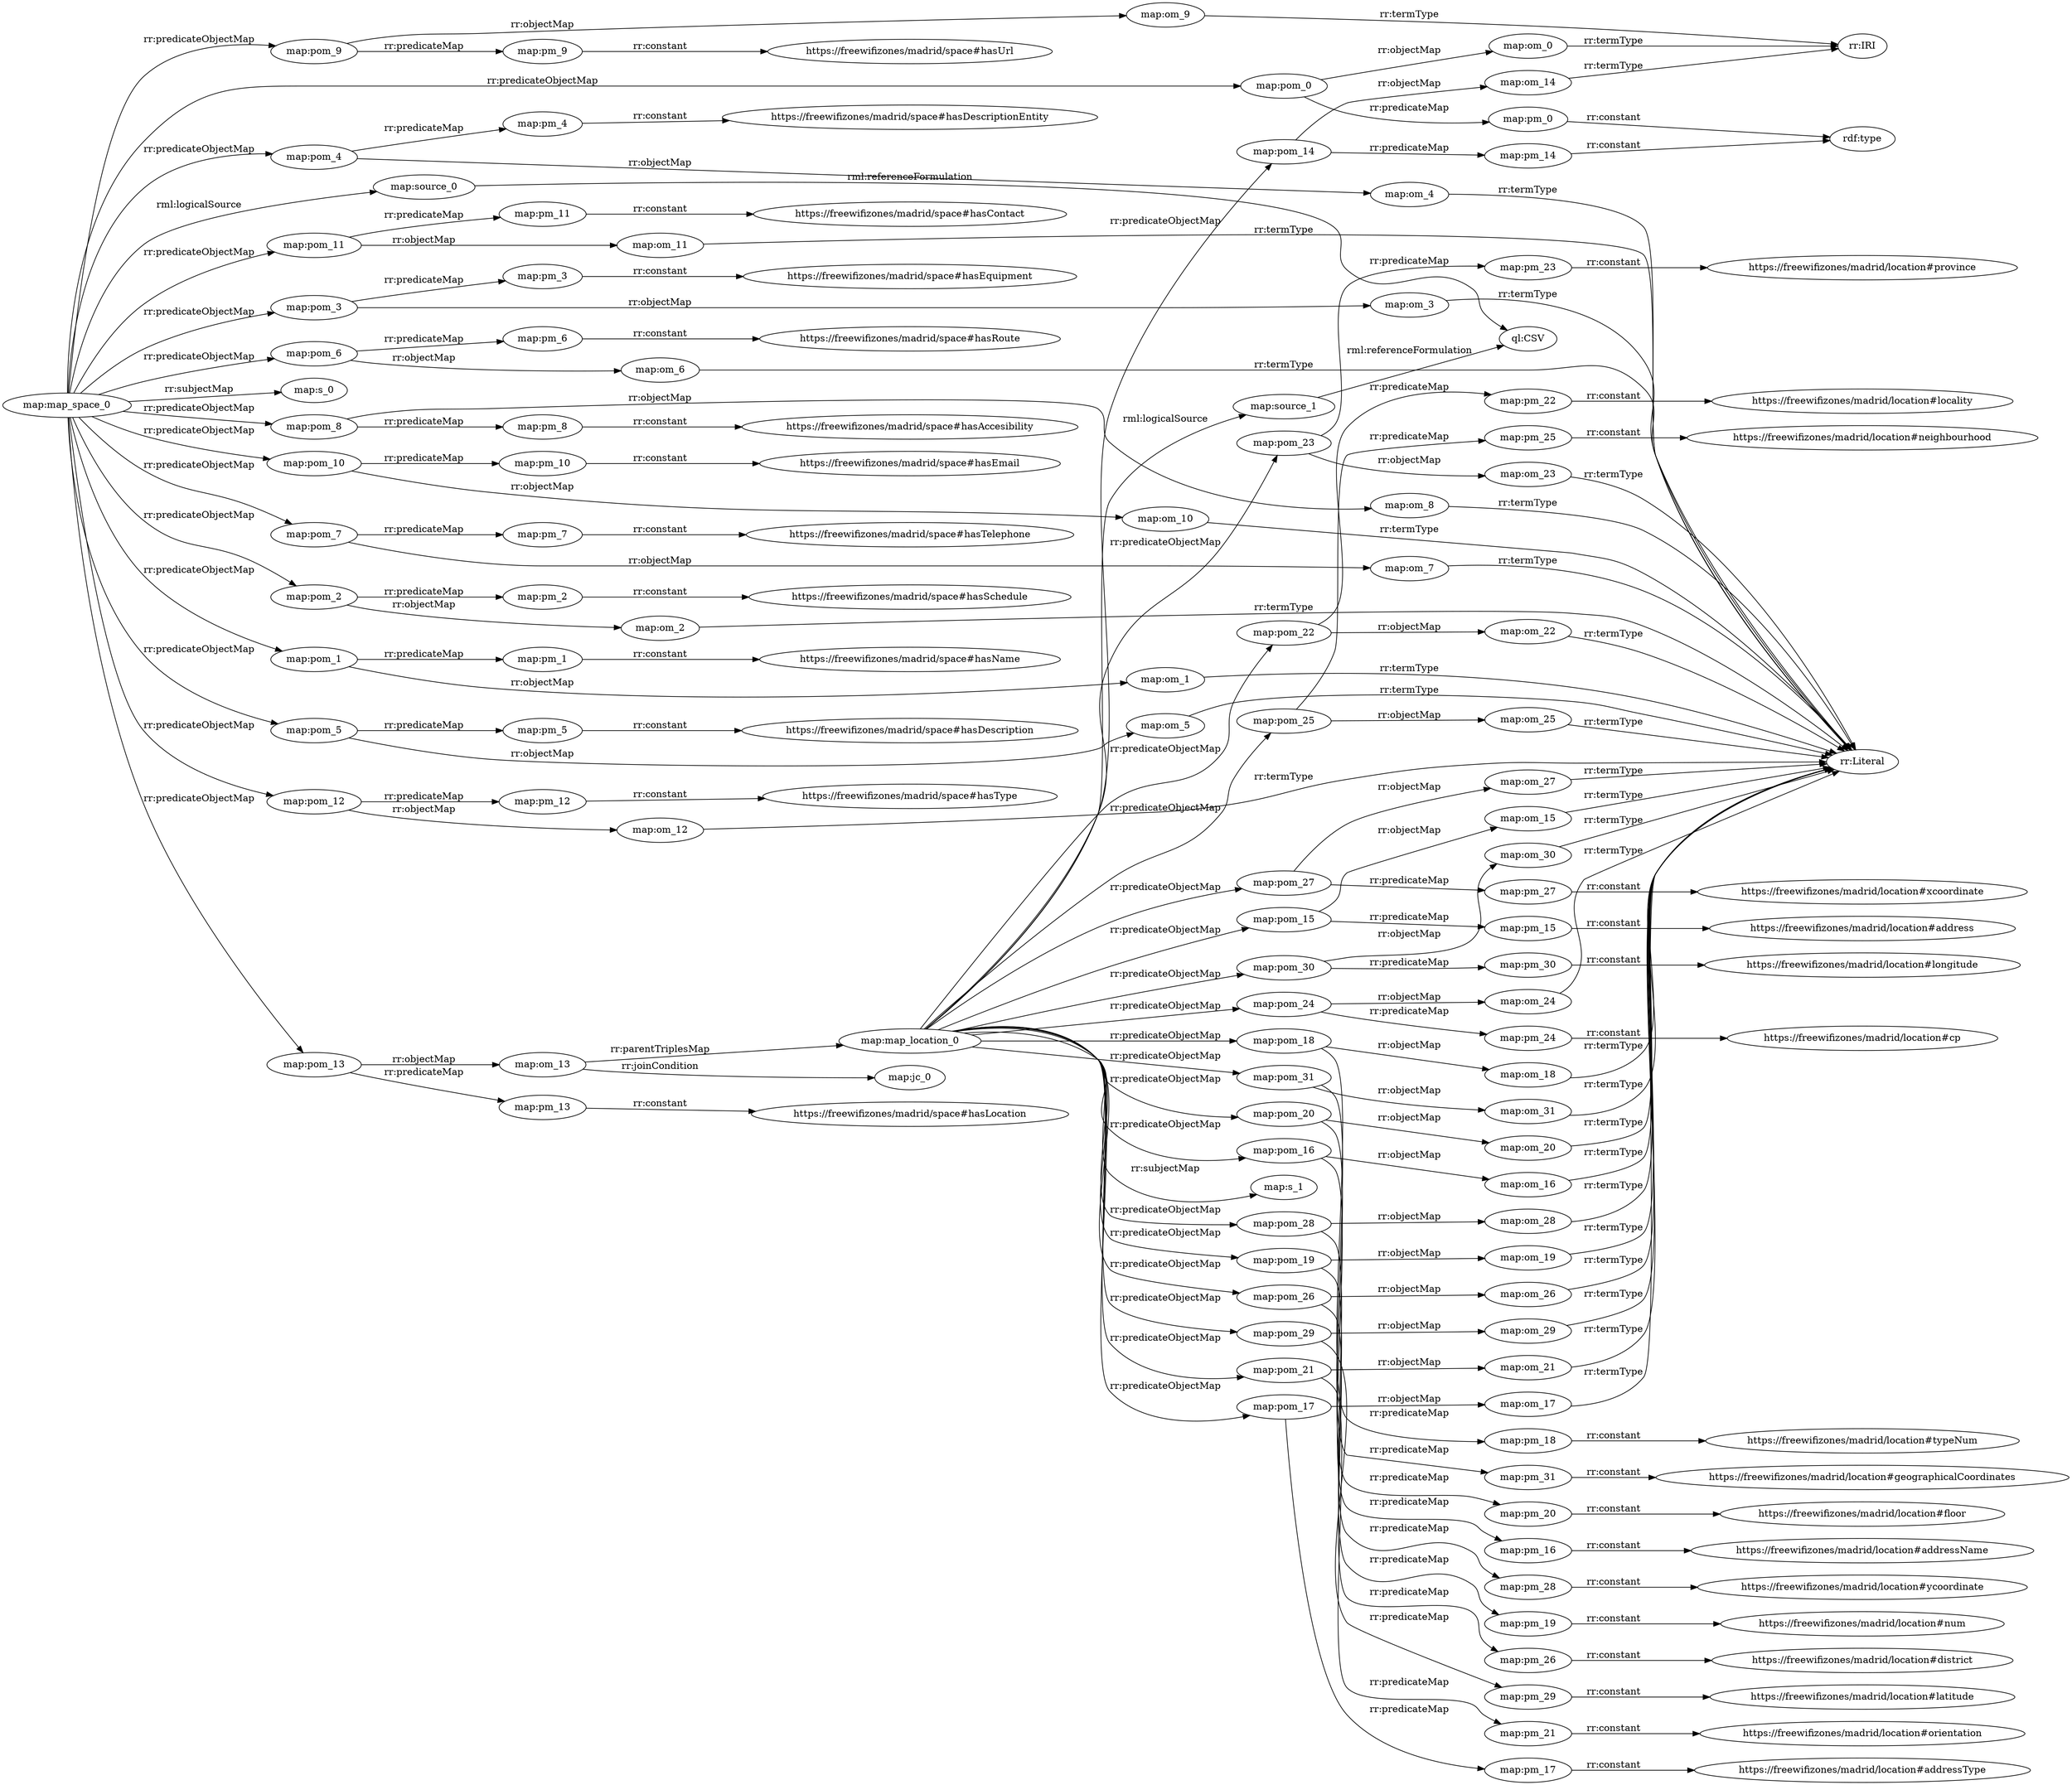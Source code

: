 digraph ar2dtool_diagram { 
rankdir=LR;
size="1501"
	"map:pm_12" -> "https://freewifizones/madrid/space#hasType" [ label = "rr:constant" ];
	"map:om_5" -> "rr:Literal" [ label = "rr:termType" ];
	"map:pm_25" -> "https://freewifizones/madrid/location#neighbourhood" [ label = "rr:constant" ];
	"map:om_17" -> "rr:Literal" [ label = "rr:termType" ];
	"map:pm_4" -> "https://freewifizones/madrid/space#hasDescriptionEntity" [ label = "rr:constant" ];
	"map:source_1" -> "ql:CSV" [ label = "rml:referenceFormulation" ];
	"map:pom_17" -> "map:om_17" [ label = "rr:objectMap" ];
	"map:pom_17" -> "map:pm_17" [ label = "rr:predicateMap" ];
	"map:om_11" -> "rr:Literal" [ label = "rr:termType" ];
	"map:pom_4" -> "map:om_4" [ label = "rr:objectMap" ];
	"map:pom_4" -> "map:pm_4" [ label = "rr:predicateMap" ];
	"map:om_24" -> "rr:Literal" [ label = "rr:termType" ];
	"map:pm_17" -> "https://freewifizones/madrid/location#addressType" [ label = "rr:constant" ];
	"map:pom_11" -> "map:om_11" [ label = "rr:objectMap" ];
	"map:pom_11" -> "map:pm_11" [ label = "rr:predicateMap" ];
	"map:pom_24" -> "map:om_24" [ label = "rr:objectMap" ];
	"map:pom_24" -> "map:pm_24" [ label = "rr:predicateMap" ];
	"map:pm_11" -> "https://freewifizones/madrid/space#hasContact" [ label = "rr:constant" ];
	"map:om_4" -> "rr:Literal" [ label = "rr:termType" ];
	"map:om_31" -> "rr:Literal" [ label = "rr:termType" ];
	"map:pm_9" -> "https://freewifizones/madrid/space#hasUrl" [ label = "rr:constant" ];
	"map:pm_24" -> "https://freewifizones/madrid/location#cp" [ label = "rr:constant" ];
	"map:om_16" -> "rr:Literal" [ label = "rr:termType" ];
	"map:pom_9" -> "map:om_9" [ label = "rr:objectMap" ];
	"map:pom_9" -> "map:pm_9" [ label = "rr:predicateMap" ];
	"map:pom_31" -> "map:om_31" [ label = "rr:objectMap" ];
	"map:pom_31" -> "map:pm_31" [ label = "rr:predicateMap" ];
	"map:om_29" -> "rr:Literal" [ label = "rr:termType" ];
	"map:pm_3" -> "https://freewifizones/madrid/space#hasEquipment" [ label = "rr:constant" ];
	"map:source_0" -> "ql:CSV" [ label = "rml:referenceFormulation" ];
	"map:pom_16" -> "map:om_16" [ label = "rr:objectMap" ];
	"map:pom_16" -> "map:pm_16" [ label = "rr:predicateMap" ];
	"map:om_10" -> "rr:Literal" [ label = "rr:termType" ];
	"map:pm_31" -> "https://freewifizones/madrid/location#geographicalCoordinates" [ label = "rr:constant" ];
	"map:pom_3" -> "map:om_3" [ label = "rr:objectMap" ];
	"map:pom_3" -> "map:pm_3" [ label = "rr:predicateMap" ];
	"map:pom_29" -> "map:om_29" [ label = "rr:objectMap" ];
	"map:pom_29" -> "map:pm_29" [ label = "rr:predicateMap" ];
	"map:map_space_0" -> "map:pom_6" [ label = "rr:predicateObjectMap" ];
	"map:map_space_0" -> "map:pom_11" [ label = "rr:predicateObjectMap" ];
	"map:map_space_0" -> "map:pom_10" [ label = "rr:predicateObjectMap" ];
	"map:map_space_0" -> "map:s_0" [ label = "rr:subjectMap" ];
	"map:map_space_0" -> "map:pom_7" [ label = "rr:predicateObjectMap" ];
	"map:map_space_0" -> "map:pom_4" [ label = "rr:predicateObjectMap" ];
	"map:map_space_0" -> "map:pom_2" [ label = "rr:predicateObjectMap" ];
	"map:map_space_0" -> "map:pom_1" [ label = "rr:predicateObjectMap" ];
	"map:map_space_0" -> "map:pom_5" [ label = "rr:predicateObjectMap" ];
	"map:map_space_0" -> "map:pom_12" [ label = "rr:predicateObjectMap" ];
	"map:map_space_0" -> "map:pom_0" [ label = "rr:predicateObjectMap" ];
	"map:map_space_0" -> "map:pom_8" [ label = "rr:predicateObjectMap" ];
	"map:map_space_0" -> "map:pom_9" [ label = "rr:predicateObjectMap" ];
	"map:map_space_0" -> "map:pom_13" [ label = "rr:predicateObjectMap" ];
	"map:map_space_0" -> "map:source_0" [ label = "rml:logicalSource" ];
	"map:map_space_0" -> "map:pom_3" [ label = "rr:predicateObjectMap" ];
	"map:om_23" -> "rr:Literal" [ label = "rr:termType" ];
	"map:pm_16" -> "https://freewifizones/madrid/location#addressName" [ label = "rr:constant" ];
	"map:om_9" -> "rr:IRI" [ label = "rr:termType" ];
	"map:pm_29" -> "https://freewifizones/madrid/location#latitude" [ label = "rr:constant" ];
	"map:pom_10" -> "map:om_10" [ label = "rr:objectMap" ];
	"map:pom_10" -> "map:pm_10" [ label = "rr:predicateMap" ];
	"map:pom_23" -> "map:om_23" [ label = "rr:objectMap" ];
	"map:pom_23" -> "map:pm_23" [ label = "rr:predicateMap" ];
	"map:pm_10" -> "https://freewifizones/madrid/space#hasEmail" [ label = "rr:constant" ];
	"map:om_3" -> "rr:Literal" [ label = "rr:termType" ];
	"map:om_30" -> "rr:Literal" [ label = "rr:termType" ];
	"map:pm_8" -> "https://freewifizones/madrid/space#hasAccesibility" [ label = "rr:constant" ];
	"map:pm_23" -> "https://freewifizones/madrid/location#province" [ label = "rr:constant" ];
	"map:map_location_0" -> "map:pom_31" [ label = "rr:predicateObjectMap" ];
	"map:map_location_0" -> "map:pom_29" [ label = "rr:predicateObjectMap" ];
	"map:map_location_0" -> "map:pom_22" [ label = "rr:predicateObjectMap" ];
	"map:map_location_0" -> "map:pom_25" [ label = "rr:predicateObjectMap" ];
	"map:map_location_0" -> "map:pom_27" [ label = "rr:predicateObjectMap" ];
	"map:map_location_0" -> "map:pom_17" [ label = "rr:predicateObjectMap" ];
	"map:map_location_0" -> "map:pom_15" [ label = "rr:predicateObjectMap" ];
	"map:map_location_0" -> "map:pom_23" [ label = "rr:predicateObjectMap" ];
	"map:map_location_0" -> "map:pom_30" [ label = "rr:predicateObjectMap" ];
	"map:map_location_0" -> "map:pom_18" [ label = "rr:predicateObjectMap" ];
	"map:map_location_0" -> "map:pom_20" [ label = "rr:predicateObjectMap" ];
	"map:map_location_0" -> "map:pom_14" [ label = "rr:predicateObjectMap" ];
	"map:map_location_0" -> "map:s_1" [ label = "rr:subjectMap" ];
	"map:map_location_0" -> "map:source_1" [ label = "rml:logicalSource" ];
	"map:map_location_0" -> "map:pom_28" [ label = "rr:predicateObjectMap" ];
	"map:map_location_0" -> "map:pom_19" [ label = "rr:predicateObjectMap" ];
	"map:map_location_0" -> "map:pom_16" [ label = "rr:predicateObjectMap" ];
	"map:map_location_0" -> "map:pom_24" [ label = "rr:predicateObjectMap" ];
	"map:map_location_0" -> "map:pom_26" [ label = "rr:predicateObjectMap" ];
	"map:map_location_0" -> "map:pom_21" [ label = "rr:predicateObjectMap" ];
	"map:om_15" -> "rr:Literal" [ label = "rr:termType" ];
	"map:pom_8" -> "map:om_8" [ label = "rr:objectMap" ];
	"map:pom_8" -> "map:pm_8" [ label = "rr:predicateMap" ];
	"map:pom_30" -> "map:om_30" [ label = "rr:objectMap" ];
	"map:pom_30" -> "map:pm_30" [ label = "rr:predicateMap" ];
	"map:om_28" -> "rr:Literal" [ label = "rr:termType" ];
	"map:pm_2" -> "https://freewifizones/madrid/space#hasSchedule" [ label = "rr:constant" ];
	"map:pom_15" -> "map:om_15" [ label = "rr:objectMap" ];
	"map:pom_15" -> "map:pm_15" [ label = "rr:predicateMap" ];
	"map:pm_30" -> "https://freewifizones/madrid/location#longitude" [ label = "rr:constant" ];
	"map:pom_2" -> "map:om_2" [ label = "rr:objectMap" ];
	"map:pom_2" -> "map:pm_2" [ label = "rr:predicateMap" ];
	"map:pom_28" -> "map:om_28" [ label = "rr:objectMap" ];
	"map:pom_28" -> "map:pm_28" [ label = "rr:predicateMap" ];
	"map:om_22" -> "rr:Literal" [ label = "rr:termType" ];
	"map:pm_15" -> "https://freewifizones/madrid/location#address" [ label = "rr:constant" ];
	"map:om_8" -> "rr:Literal" [ label = "rr:termType" ];
	"map:pm_28" -> "https://freewifizones/madrid/location#ycoordinate" [ label = "rr:constant" ];
	"map:pom_22" -> "map:om_22" [ label = "rr:objectMap" ];
	"map:pom_22" -> "map:pm_22" [ label = "rr:predicateMap" ];
	"map:om_2" -> "rr:Literal" [ label = "rr:termType" ];
	"map:pm_7" -> "https://freewifizones/madrid/space#hasTelephone" [ label = "rr:constant" ];
	"map:pm_22" -> "https://freewifizones/madrid/location#locality" [ label = "rr:constant" ];
	"map:om_14" -> "rr:IRI" [ label = "rr:termType" ];
	"map:pom_7" -> "map:om_7" [ label = "rr:objectMap" ];
	"map:pom_7" -> "map:pm_7" [ label = "rr:predicateMap" ];
	"map:om_27" -> "rr:Literal" [ label = "rr:termType" ];
	"map:pm_1" -> "https://freewifizones/madrid/space#hasName" [ label = "rr:constant" ];
	"map:pom_14" -> "map:om_14" [ label = "rr:objectMap" ];
	"map:pom_14" -> "map:pm_14" [ label = "rr:predicateMap" ];
	"map:pom_1" -> "map:om_1" [ label = "rr:objectMap" ];
	"map:pom_1" -> "map:pm_1" [ label = "rr:predicateMap" ];
	"map:pom_27" -> "map:om_27" [ label = "rr:objectMap" ];
	"map:pom_27" -> "map:pm_27" [ label = "rr:predicateMap" ];
	"map:om_21" -> "rr:Literal" [ label = "rr:termType" ];
	"map:pm_14" -> "rdf:type" [ label = "rr:constant" ];
	"map:om_7" -> "rr:Literal" [ label = "rr:termType" ];
	"map:pm_27" -> "https://freewifizones/madrid/location#xcoordinate" [ label = "rr:constant" ];
	"map:pom_21" -> "map:om_21" [ label = "rr:objectMap" ];
	"map:pom_21" -> "map:pm_21" [ label = "rr:predicateMap" ];
	"map:om_19" -> "rr:Literal" [ label = "rr:termType" ];
	"map:om_1" -> "rr:Literal" [ label = "rr:termType" ];
	"map:pm_6" -> "https://freewifizones/madrid/space#hasRoute" [ label = "rr:constant" ];
	"map:pm_21" -> "https://freewifizones/madrid/location#orientation" [ label = "rr:constant" ];
	"map:pom_19" -> "map:om_19" [ label = "rr:objectMap" ];
	"map:pom_19" -> "map:pm_19" [ label = "rr:predicateMap" ];
	"map:om_13" -> "map:jc_0" [ label = "rr:joinCondition" ];
	"map:om_13" -> "map:map_location_0" [ label = "rr:parentTriplesMap" ];
	"map:pom_6" -> "map:om_6" [ label = "rr:objectMap" ];
	"map:pom_6" -> "map:pm_6" [ label = "rr:predicateMap" ];
	"map:om_26" -> "rr:Literal" [ label = "rr:termType" ];
	"map:pm_19" -> "https://freewifizones/madrid/location#num" [ label = "rr:constant" ];
	"map:pm_0" -> "rdf:type" [ label = "rr:constant" ];
	"map:pom_13" -> "map:om_13" [ label = "rr:objectMap" ];
	"map:pom_13" -> "map:pm_13" [ label = "rr:predicateMap" ];
	"map:pom_0" -> "map:om_0" [ label = "rr:objectMap" ];
	"map:pom_0" -> "map:pm_0" [ label = "rr:predicateMap" ];
	"map:pom_26" -> "map:om_26" [ label = "rr:objectMap" ];
	"map:pom_26" -> "map:pm_26" [ label = "rr:predicateMap" ];
	"map:om_20" -> "rr:Literal" [ label = "rr:termType" ];
	"map:pm_13" -> "https://freewifizones/madrid/space#hasLocation" [ label = "rr:constant" ];
	"map:om_6" -> "rr:Literal" [ label = "rr:termType" ];
	"map:pm_26" -> "https://freewifizones/madrid/location#district" [ label = "rr:constant" ];
	"map:pom_20" -> "map:om_20" [ label = "rr:objectMap" ];
	"map:pom_20" -> "map:pm_20" [ label = "rr:predicateMap" ];
	"map:om_18" -> "rr:Literal" [ label = "rr:termType" ];
	"map:om_0" -> "rr:IRI" [ label = "rr:termType" ];
	"map:pm_5" -> "https://freewifizones/madrid/space#hasDescription" [ label = "rr:constant" ];
	"map:pm_20" -> "https://freewifizones/madrid/location#floor" [ label = "rr:constant" ];
	"map:pom_18" -> "map:om_18" [ label = "rr:objectMap" ];
	"map:pom_18" -> "map:pm_18" [ label = "rr:predicateMap" ];
	"map:om_12" -> "rr:Literal" [ label = "rr:termType" ];
	"map:pom_5" -> "map:om_5" [ label = "rr:objectMap" ];
	"map:pom_5" -> "map:pm_5" [ label = "rr:predicateMap" ];
	"map:om_25" -> "rr:Literal" [ label = "rr:termType" ];
	"map:pm_18" -> "https://freewifizones/madrid/location#typeNum" [ label = "rr:constant" ];
	"map:pom_12" -> "map:om_12" [ label = "rr:objectMap" ];
	"map:pom_12" -> "map:pm_12" [ label = "rr:predicateMap" ];
	"map:pom_25" -> "map:om_25" [ label = "rr:objectMap" ];
	"map:pom_25" -> "map:pm_25" [ label = "rr:predicateMap" ];

}
